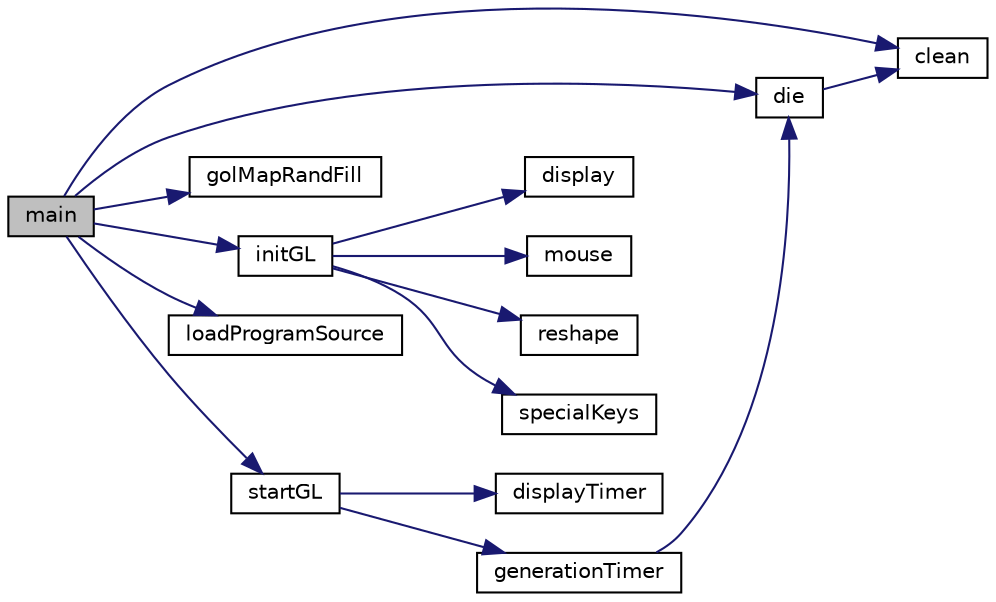 digraph "main"
{
 // INTERACTIVE_SVG=YES
 // LATEX_PDF_SIZE
  edge [fontname="Helvetica",fontsize="10",labelfontname="Helvetica",labelfontsize="10"];
  node [fontname="Helvetica",fontsize="10",shape=record];
  rankdir="LR";
  Node1 [label="main",height=0.2,width=0.4,color="black", fillcolor="grey75", style="filled", fontcolor="black",tooltip=" "];
  Node1 -> Node2 [color="midnightblue",fontsize="10",style="solid",fontname="Helvetica"];
  Node2 [label="clean",height=0.2,width=0.4,color="black", fillcolor="white", style="filled",URL="$backup_2gol_8cpp.html#a2bbe646c052baf99f04a367ef6031d74",tooltip="A function ."];
  Node1 -> Node3 [color="midnightblue",fontsize="10",style="solid",fontname="Helvetica"];
  Node3 [label="die",height=0.2,width=0.4,color="black", fillcolor="white", style="filled",URL="$backup_2gol_8cpp.html#a50b29cd14cdcbd106f2381303c9336f7",tooltip=" "];
  Node3 -> Node2 [color="midnightblue",fontsize="10",style="solid",fontname="Helvetica"];
  Node1 -> Node4 [color="midnightblue",fontsize="10",style="solid",fontname="Helvetica"];
  Node4 [label="golMapRandFill",height=0.2,width=0.4,color="black", fillcolor="white", style="filled",URL="$backup_2gol_8cpp.html#a66e04212343b919e0ff8ef64778bbc88",tooltip="A function."];
  Node1 -> Node5 [color="midnightblue",fontsize="10",style="solid",fontname="Helvetica"];
  Node5 [label="initGL",height=0.2,width=0.4,color="black", fillcolor="white", style="filled",URL="$backup_2gol_8cpp.html#aeb68a9f2b1445ecae15d06733fc0741c",tooltip="A init function ."];
  Node5 -> Node6 [color="midnightblue",fontsize="10",style="solid",fontname="Helvetica"];
  Node6 [label="display",height=0.2,width=0.4,color="black", fillcolor="white", style="filled",URL="$backup_2gol_8cpp.html#a1e5b20fed15743656bb6d2e6a6ea6269",tooltip="A function ."];
  Node5 -> Node7 [color="midnightblue",fontsize="10",style="solid",fontname="Helvetica"];
  Node7 [label="mouse",height=0.2,width=0.4,color="black", fillcolor="white", style="filled",URL="$backup_2gol_8cpp.html#ac76a5d78172a826cd6ee9512b89a86c0",tooltip="A function."];
  Node5 -> Node8 [color="midnightblue",fontsize="10",style="solid",fontname="Helvetica"];
  Node8 [label="reshape",height=0.2,width=0.4,color="black", fillcolor="white", style="filled",URL="$backup_2gol_8cpp.html#a0447aef09d3c4464e6f8d81340f3a4b0",tooltip="A function."];
  Node5 -> Node9 [color="midnightblue",fontsize="10",style="solid",fontname="Helvetica"];
  Node9 [label="specialKeys",height=0.2,width=0.4,color="black", fillcolor="white", style="filled",URL="$backup_2gol_8cpp.html#adb204205e9da0b007a775e68d1ef6bd5",tooltip="A function."];
  Node1 -> Node10 [color="midnightblue",fontsize="10",style="solid",fontname="Helvetica"];
  Node10 [label="loadProgramSource",height=0.2,width=0.4,color="black", fillcolor="white", style="filled",URL="$backup_2gol_8cpp.html#ace590a7a35af1c824d4e8a313a4a21fd",tooltip="A Load function ."];
  Node1 -> Node11 [color="midnightblue",fontsize="10",style="solid",fontname="Helvetica"];
  Node11 [label="startGL",height=0.2,width=0.4,color="black", fillcolor="white", style="filled",URL="$backup_2gol_8cpp.html#a798a81a624eb880fcfef11c59906c0d0",tooltip="A init function ."];
  Node11 -> Node12 [color="midnightblue",fontsize="10",style="solid",fontname="Helvetica"];
  Node12 [label="displayTimer",height=0.2,width=0.4,color="black", fillcolor="white", style="filled",URL="$backup_2gol_8cpp.html#afaf0a2a3b35cf3337a526a9a4d80c2c8",tooltip="A init function ."];
  Node11 -> Node13 [color="midnightblue",fontsize="10",style="solid",fontname="Helvetica"];
  Node13 [label="generationTimer",height=0.2,width=0.4,color="black", fillcolor="white", style="filled",URL="$backup_2gol_8cpp.html#ab4a5552a618c2bb1423e5a3a1180ddc8",tooltip="A function ."];
  Node13 -> Node3 [color="midnightblue",fontsize="10",style="solid",fontname="Helvetica"];
}
